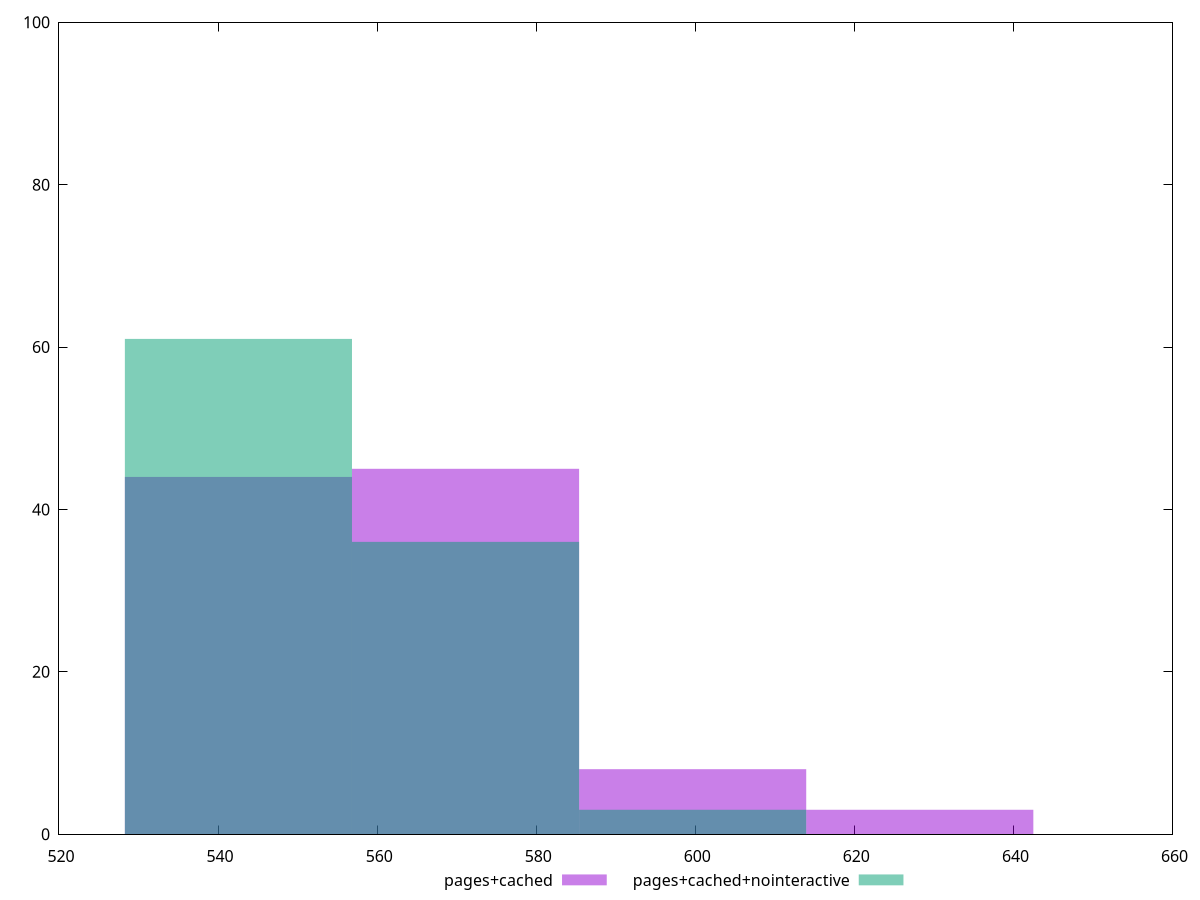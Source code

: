 reset
set terminal svg size 640, 500 enhanced background rgb 'white'
set output "reprap/bootup-time/comparison/histogram/2_vs_3.svg"

$pagesCached <<EOF
571.1145793229277 45
628.2260372552205 3
542.5588503567814 44
599.6703082890741 8
EOF

$pagesCachedNointeractive <<EOF
571.1145793229277 36
542.5588503567814 61
599.6703082890741 3
EOF

set key outside below
set boxwidth 28.555728966146386
set yrange [0:100]
set style fill transparent solid 0.5 noborder

plot \
  $pagesCached title "pages+cached" with boxes, \
  $pagesCachedNointeractive title "pages+cached+nointeractive" with boxes, \


reset